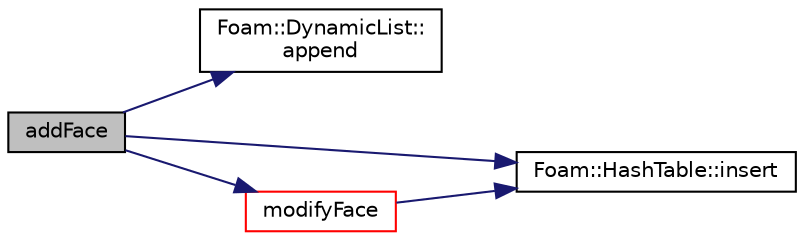digraph "addFace"
{
  bgcolor="transparent";
  edge [fontname="Helvetica",fontsize="10",labelfontname="Helvetica",labelfontsize="10"];
  node [fontname="Helvetica",fontsize="10",shape=record];
  rankdir="LR";
  Node2049 [label="addFace",height=0.2,width=0.4,color="black", fillcolor="grey75", style="filled", fontcolor="black"];
  Node2049 -> Node2050 [color="midnightblue",fontsize="10",style="solid",fontname="Helvetica"];
  Node2050 [label="Foam::DynamicList::\lappend",height=0.2,width=0.4,color="black",URL="$a27005.html#a7b67b42af715604376ad63a681dee6d8",tooltip="Append an element at the end of the list. "];
  Node2049 -> Node2051 [color="midnightblue",fontsize="10",style="solid",fontname="Helvetica"];
  Node2051 [label="Foam::HashTable::insert",height=0.2,width=0.4,color="black",URL="$a26841.html#a5eee1e0e199ad59b9cb3916cd42156e0",tooltip="Insert a new hashedEntry. "];
  Node2049 -> Node2052 [color="midnightblue",fontsize="10",style="solid",fontname="Helvetica"];
  Node2052 [label="modifyFace",height=0.2,width=0.4,color="red",URL="$a22449.html#a7d0d5d15783d4a43fcd10a838bece1ae",tooltip="Modify vertices or cell of face. "];
  Node2052 -> Node2051 [color="midnightblue",fontsize="10",style="solid",fontname="Helvetica"];
}
